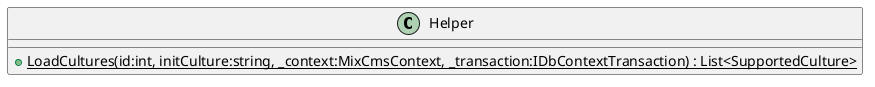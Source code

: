 @startuml
class Helper {
    + {static} LoadCultures(id:int, initCulture:string, _context:MixCmsContext, _transaction:IDbContextTransaction) : List<SupportedCulture>
}
@enduml
